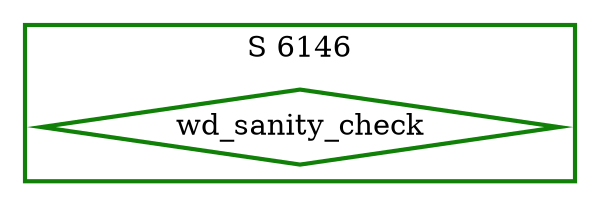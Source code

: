 digraph G {
  ratio=0.500000;
  "UV wd_sanity_check (6146)" [shape=diamond, label="wd_sanity_check",
                               color="#108008", style=bold];
  
  subgraph cluster_6146 { label="S 6146";
    color="#108008";
    style=bold;
    "UV wd_sanity_check (6146)"; };
  
  
  }